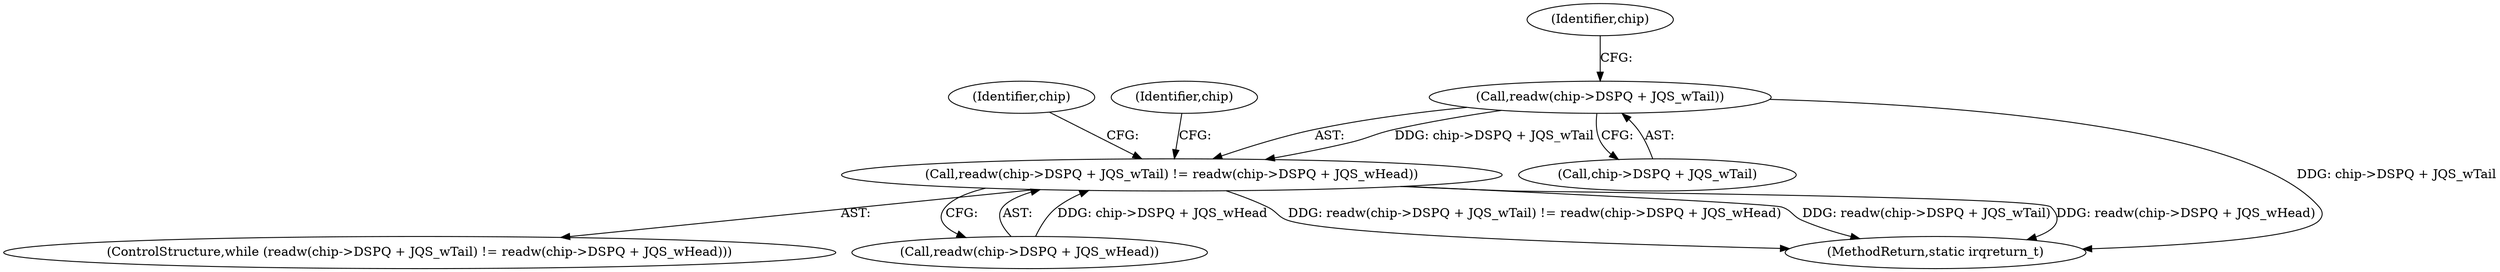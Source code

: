 digraph "1_linux_20e2b791796bd68816fa115f12be5320de2b8021_0@API" {
"1000122" [label="(Call,readw(chip->DSPQ + JQS_wTail))"];
"1000121" [label="(Call,readw(chip->DSPQ + JQS_wTail) != readw(chip->DSPQ + JQS_wHead))"];
"1000121" [label="(Call,readw(chip->DSPQ + JQS_wTail) != readw(chip->DSPQ + JQS_wHead))"];
"1000120" [label="(ControlStructure,while (readw(chip->DSPQ + JQS_wTail) != readw(chip->DSPQ + JQS_wHead)))"];
"1000128" [label="(Call,readw(chip->DSPQ + JQS_wHead))"];
"1000137" [label="(Identifier,chip)"];
"1000131" [label="(Identifier,chip)"];
"1000123" [label="(Call,chip->DSPQ + JQS_wTail)"];
"1000122" [label="(Call,readw(chip->DSPQ + JQS_wTail))"];
"1000191" [label="(MethodReturn,static irqreturn_t)"];
"1000186" [label="(Identifier,chip)"];
"1000122" -> "1000121"  [label="AST: "];
"1000122" -> "1000123"  [label="CFG: "];
"1000123" -> "1000122"  [label="AST: "];
"1000131" -> "1000122"  [label="CFG: "];
"1000122" -> "1000191"  [label="DDG: chip->DSPQ + JQS_wTail"];
"1000122" -> "1000121"  [label="DDG: chip->DSPQ + JQS_wTail"];
"1000121" -> "1000120"  [label="AST: "];
"1000121" -> "1000128"  [label="CFG: "];
"1000128" -> "1000121"  [label="AST: "];
"1000137" -> "1000121"  [label="CFG: "];
"1000186" -> "1000121"  [label="CFG: "];
"1000121" -> "1000191"  [label="DDG: readw(chip->DSPQ + JQS_wTail) != readw(chip->DSPQ + JQS_wHead)"];
"1000121" -> "1000191"  [label="DDG: readw(chip->DSPQ + JQS_wTail)"];
"1000121" -> "1000191"  [label="DDG: readw(chip->DSPQ + JQS_wHead)"];
"1000128" -> "1000121"  [label="DDG: chip->DSPQ + JQS_wHead"];
}
